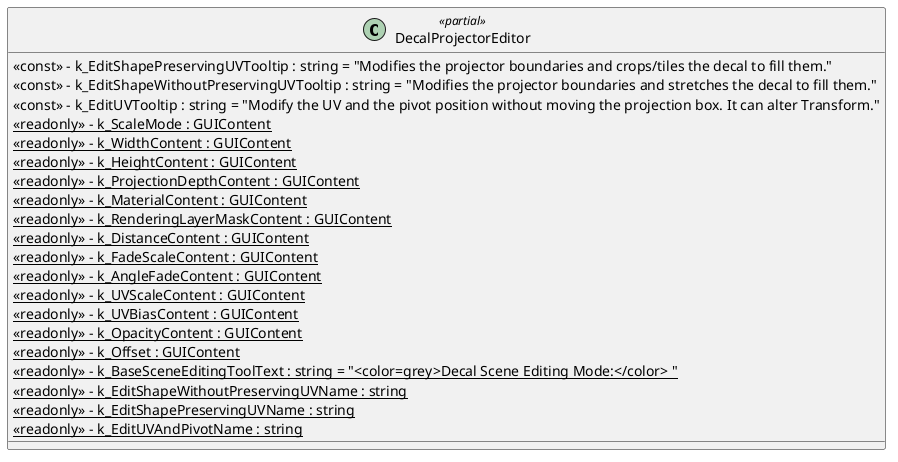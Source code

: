 @startuml
class DecalProjectorEditor <<partial>> {
    <<const>> - k_EditShapePreservingUVTooltip : string = "Modifies the projector boundaries and crops/tiles the decal to fill them."
    <<const>> - k_EditShapeWithoutPreservingUVTooltip : string = "Modifies the projector boundaries and stretches the decal to fill them."
    <<const>> - k_EditUVTooltip : string = "Modify the UV and the pivot position without moving the projection box. It can alter Transform."
    {static} <<readonly>> - k_ScaleMode : GUIContent
    {static} <<readonly>> - k_WidthContent : GUIContent
    {static} <<readonly>> - k_HeightContent : GUIContent
    {static} <<readonly>> - k_ProjectionDepthContent : GUIContent
    {static} <<readonly>> - k_MaterialContent : GUIContent
    {static} <<readonly>> - k_RenderingLayerMaskContent : GUIContent
    {static} <<readonly>> - k_DistanceContent : GUIContent
    {static} <<readonly>> - k_FadeScaleContent : GUIContent
    {static} <<readonly>> - k_AngleFadeContent : GUIContent
    {static} <<readonly>> - k_UVScaleContent : GUIContent
    {static} <<readonly>> - k_UVBiasContent : GUIContent
    {static} <<readonly>> - k_OpacityContent : GUIContent
    {static} <<readonly>> - k_Offset : GUIContent
    {static} <<readonly>> - k_BaseSceneEditingToolText : string = "<color=grey>Decal Scene Editing Mode:</color> "
    {static} <<readonly>> - k_EditShapeWithoutPreservingUVName : string
    {static} <<readonly>> - k_EditShapePreservingUVName : string
    {static} <<readonly>> - k_EditUVAndPivotName : string
}
@enduml
